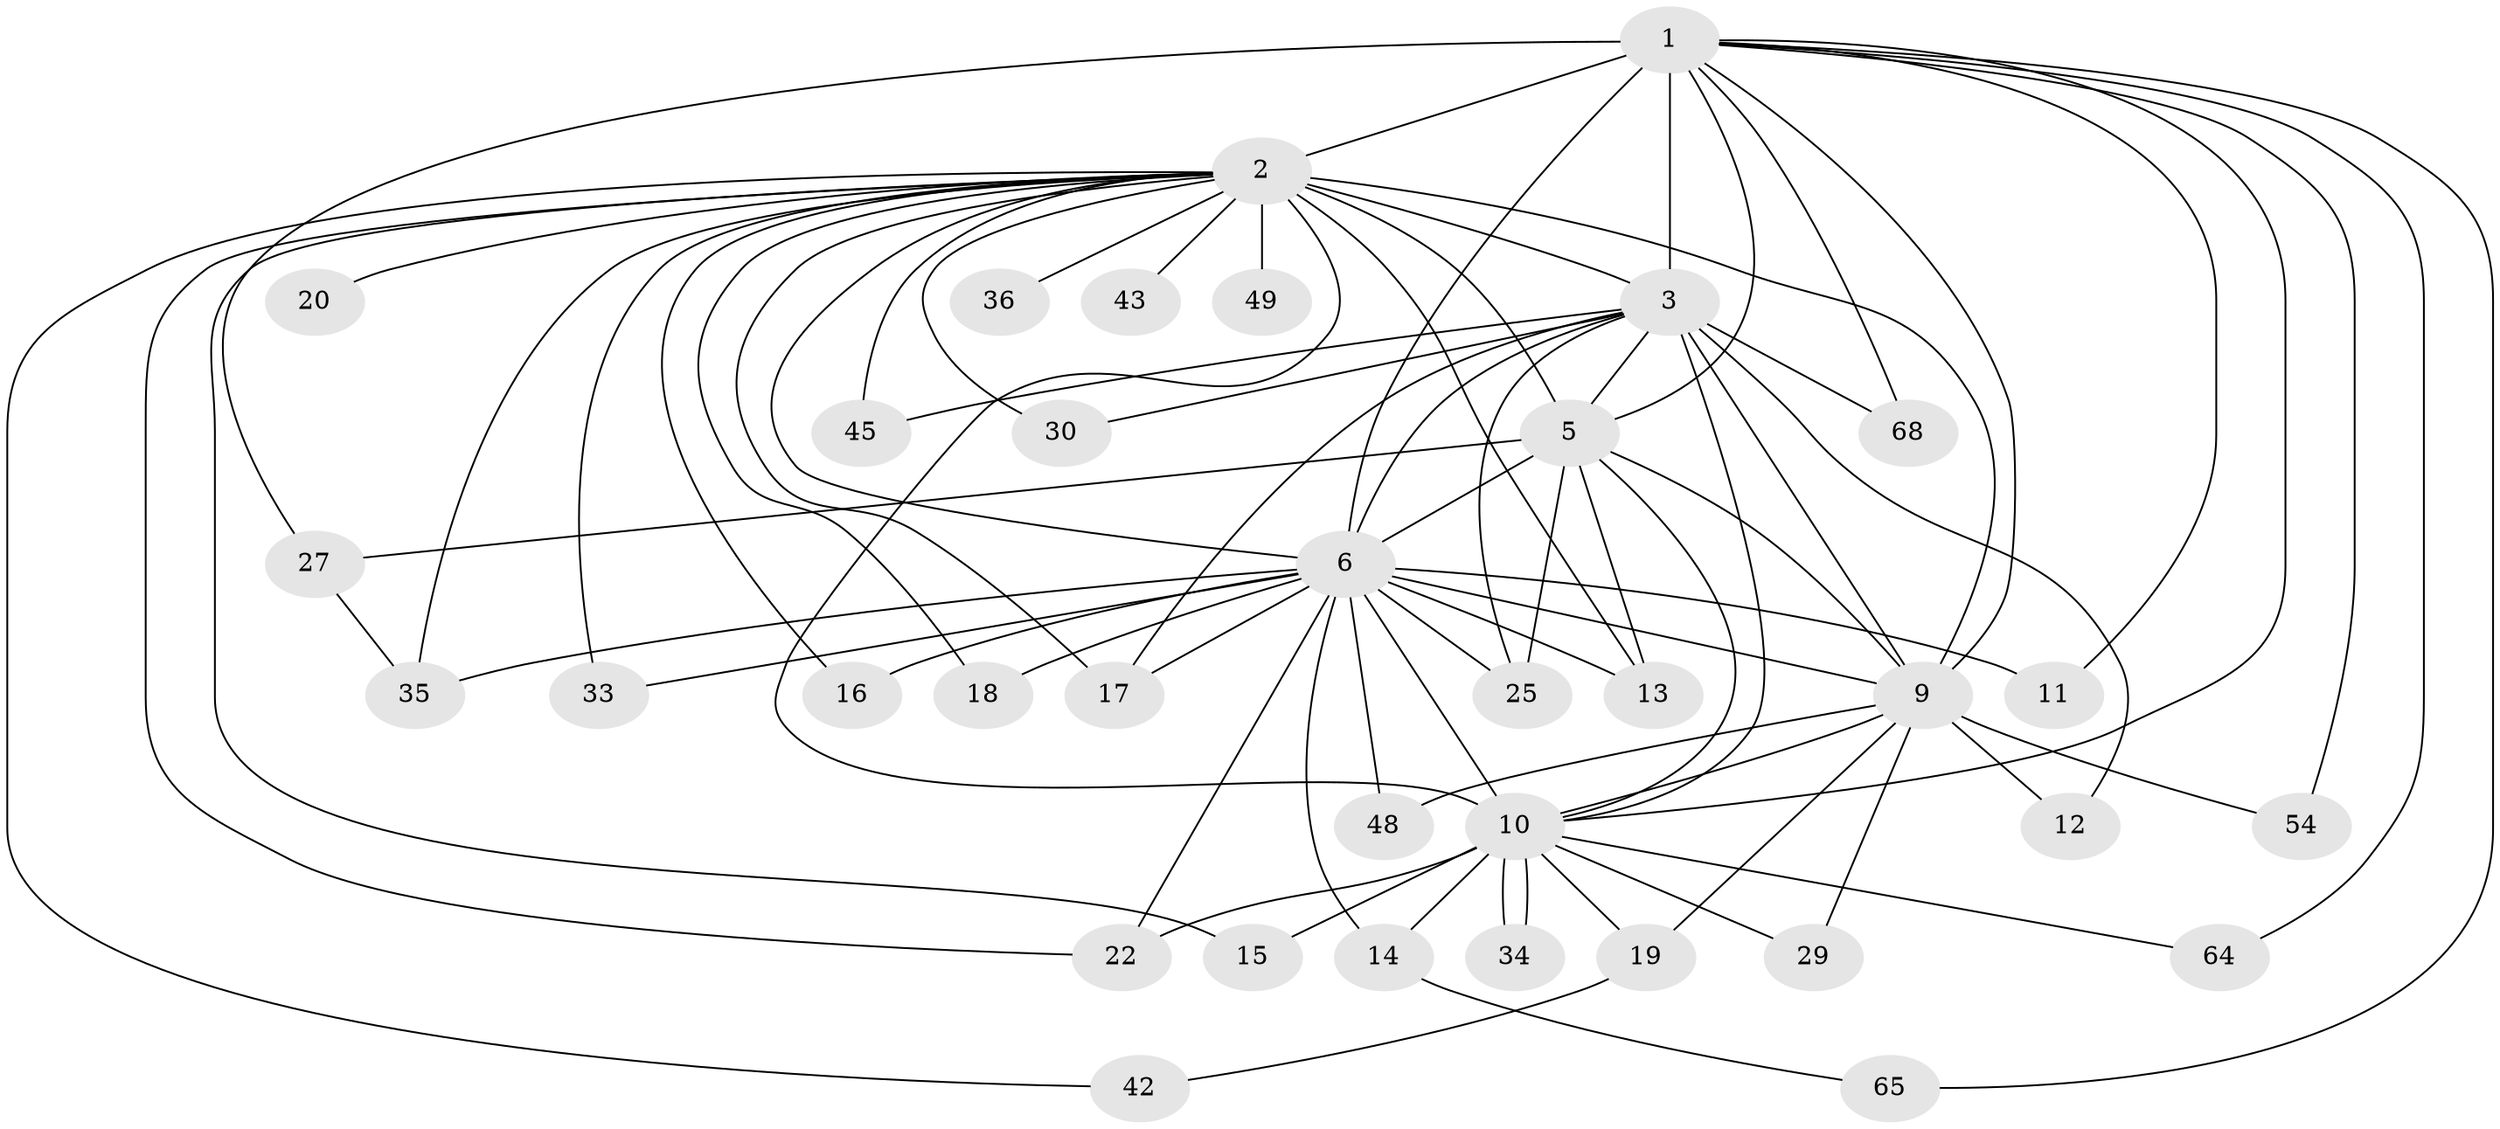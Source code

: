 // original degree distribution, {17: 0.028169014084507043, 22: 0.028169014084507043, 19: 0.014084507042253521, 14: 0.014084507042253521, 18: 0.014084507042253521, 15: 0.014084507042253521, 21: 0.014084507042253521, 20: 0.014084507042253521, 2: 0.5915492957746479, 3: 0.19718309859154928, 4: 0.028169014084507043, 5: 0.04225352112676056}
// Generated by graph-tools (version 1.1) at 2025/17/03/04/25 18:17:18]
// undirected, 35 vertices, 78 edges
graph export_dot {
graph [start="1"]
  node [color=gray90,style=filled];
  1;
  2 [super="+4+24+23+47+31+8"];
  3;
  5;
  6 [super="+69+52+32+7"];
  9;
  10 [super="+26+21+38+44"];
  11;
  12;
  13;
  14;
  15 [super="+51"];
  16;
  17;
  18;
  19;
  20;
  22;
  25;
  27;
  29;
  30 [super="+40"];
  33;
  34;
  35;
  36;
  42;
  43;
  45;
  48;
  49;
  54;
  64;
  65;
  68;
  1 -- 2 [weight=5];
  1 -- 3;
  1 -- 5;
  1 -- 6 [weight=2];
  1 -- 9;
  1 -- 10;
  1 -- 11;
  1 -- 27;
  1 -- 54;
  1 -- 64;
  1 -- 65;
  1 -- 68;
  2 -- 3 [weight=5];
  2 -- 5 [weight=3];
  2 -- 6 [weight=8];
  2 -- 9 [weight=5];
  2 -- 10 [weight=6];
  2 -- 18;
  2 -- 22;
  2 -- 35;
  2 -- 42;
  2 -- 49 [weight=2];
  2 -- 13;
  2 -- 20 [weight=2];
  2 -- 33;
  2 -- 36 [weight=2];
  2 -- 43 [weight=2];
  2 -- 30 [weight=2];
  2 -- 17;
  2 -- 45;
  2 -- 15 [weight=2];
  2 -- 16;
  3 -- 5;
  3 -- 6 [weight=4];
  3 -- 9;
  3 -- 10;
  3 -- 12;
  3 -- 17;
  3 -- 25;
  3 -- 30;
  3 -- 45;
  3 -- 68;
  5 -- 6 [weight=3];
  5 -- 9;
  5 -- 10 [weight=2];
  5 -- 13;
  5 -- 25;
  5 -- 27;
  6 -- 9 [weight=2];
  6 -- 10 [weight=3];
  6 -- 11;
  6 -- 14;
  6 -- 16;
  6 -- 18;
  6 -- 33;
  6 -- 17 [weight=2];
  6 -- 35;
  6 -- 13;
  6 -- 48;
  6 -- 22;
  6 -- 25;
  9 -- 10 [weight=2];
  9 -- 12;
  9 -- 19;
  9 -- 29;
  9 -- 48;
  9 -- 54;
  10 -- 14;
  10 -- 19;
  10 -- 22 [weight=2];
  10 -- 34;
  10 -- 34;
  10 -- 64;
  10 -- 29;
  10 -- 15;
  14 -- 65;
  19 -- 42;
  27 -- 35;
}
